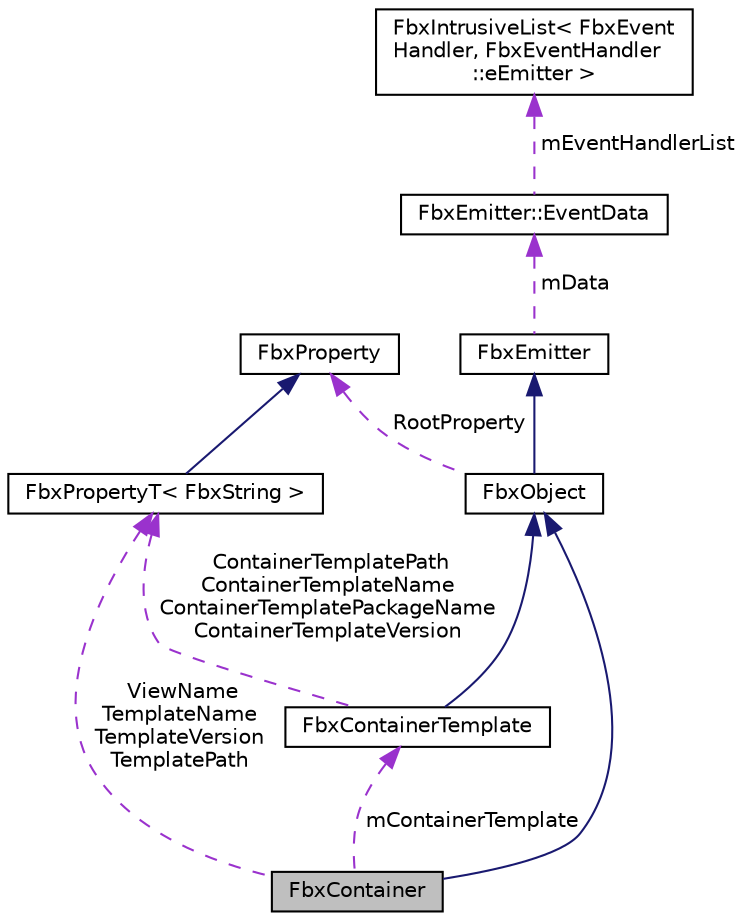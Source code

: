 digraph "FbxContainer"
{
  edge [fontname="Helvetica",fontsize="10",labelfontname="Helvetica",labelfontsize="10"];
  node [fontname="Helvetica",fontsize="10",shape=record];
  Node3 [label="FbxContainer",height=0.2,width=0.4,color="black", fillcolor="grey75", style="filled", fontcolor="black"];
  Node4 -> Node3 [dir="back",color="midnightblue",fontsize="10",style="solid",fontname="Helvetica"];
  Node4 [label="FbxObject",height=0.2,width=0.4,color="black", fillcolor="white", style="filled",URL="$class_fbx_object.html"];
  Node5 -> Node4 [dir="back",color="midnightblue",fontsize="10",style="solid",fontname="Helvetica"];
  Node5 [label="FbxEmitter",height=0.2,width=0.4,color="black", fillcolor="white", style="filled",URL="$class_fbx_emitter.html"];
  Node6 -> Node5 [dir="back",color="darkorchid3",fontsize="10",style="dashed",label=" mData" ,fontname="Helvetica"];
  Node6 [label="FbxEmitter::EventData",height=0.2,width=0.4,color="black", fillcolor="white", style="filled",URL="$struct_fbx_emitter_1_1_event_data.html"];
  Node7 -> Node6 [dir="back",color="darkorchid3",fontsize="10",style="dashed",label=" mEventHandlerList" ,fontname="Helvetica"];
  Node7 [label="FbxIntrusiveList\< FbxEvent\lHandler, FbxEventHandler\l::eEmitter \>",height=0.2,width=0.4,color="black", fillcolor="white", style="filled",URL="$class_fbx_intrusive_list.html"];
  Node8 -> Node4 [dir="back",color="darkorchid3",fontsize="10",style="dashed",label=" RootProperty" ,fontname="Helvetica"];
  Node8 [label="FbxProperty",height=0.2,width=0.4,color="black", fillcolor="white", style="filled",URL="$class_fbx_property.html",tooltip="Class to hold user properties. "];
  Node9 -> Node3 [dir="back",color="darkorchid3",fontsize="10",style="dashed",label=" ViewName\nTemplateName\nTemplateVersion\nTemplatePath" ,fontname="Helvetica"];
  Node9 [label="FbxPropertyT\< FbxString \>",height=0.2,width=0.4,color="black", fillcolor="white", style="filled",URL="$class_fbx_property_t.html"];
  Node8 -> Node9 [dir="back",color="midnightblue",fontsize="10",style="solid",fontname="Helvetica"];
  Node10 -> Node3 [dir="back",color="darkorchid3",fontsize="10",style="dashed",label=" mContainerTemplate" ,fontname="Helvetica"];
  Node10 [label="FbxContainerTemplate",height=0.2,width=0.4,color="black", fillcolor="white", style="filled",URL="$class_fbx_container_template.html"];
  Node4 -> Node10 [dir="back",color="midnightblue",fontsize="10",style="solid",fontname="Helvetica"];
  Node9 -> Node10 [dir="back",color="darkorchid3",fontsize="10",style="dashed",label=" ContainerTemplatePath\nContainerTemplateName\nContainerTemplatePackageName\nContainerTemplateVersion" ,fontname="Helvetica"];
}
